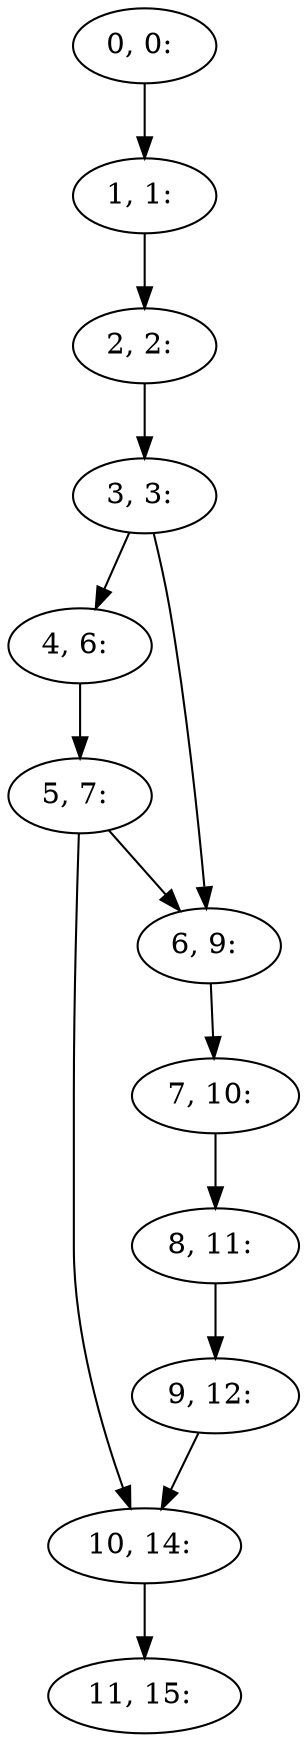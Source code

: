 digraph G {
0[label="0, 0: "];
1[label="1, 1: "];
2[label="2, 2: "];
3[label="3, 3: "];
4[label="4, 6: "];
5[label="5, 7: "];
6[label="6, 9: "];
7[label="7, 10: "];
8[label="8, 11: "];
9[label="9, 12: "];
10[label="10, 14: "];
11[label="11, 15: "];
0->1 ;
1->2 ;
2->3 ;
3->4 ;
3->6 ;
4->5 ;
5->6 ;
5->10 ;
6->7 ;
7->8 ;
8->9 ;
9->10 ;
10->11 ;
}
